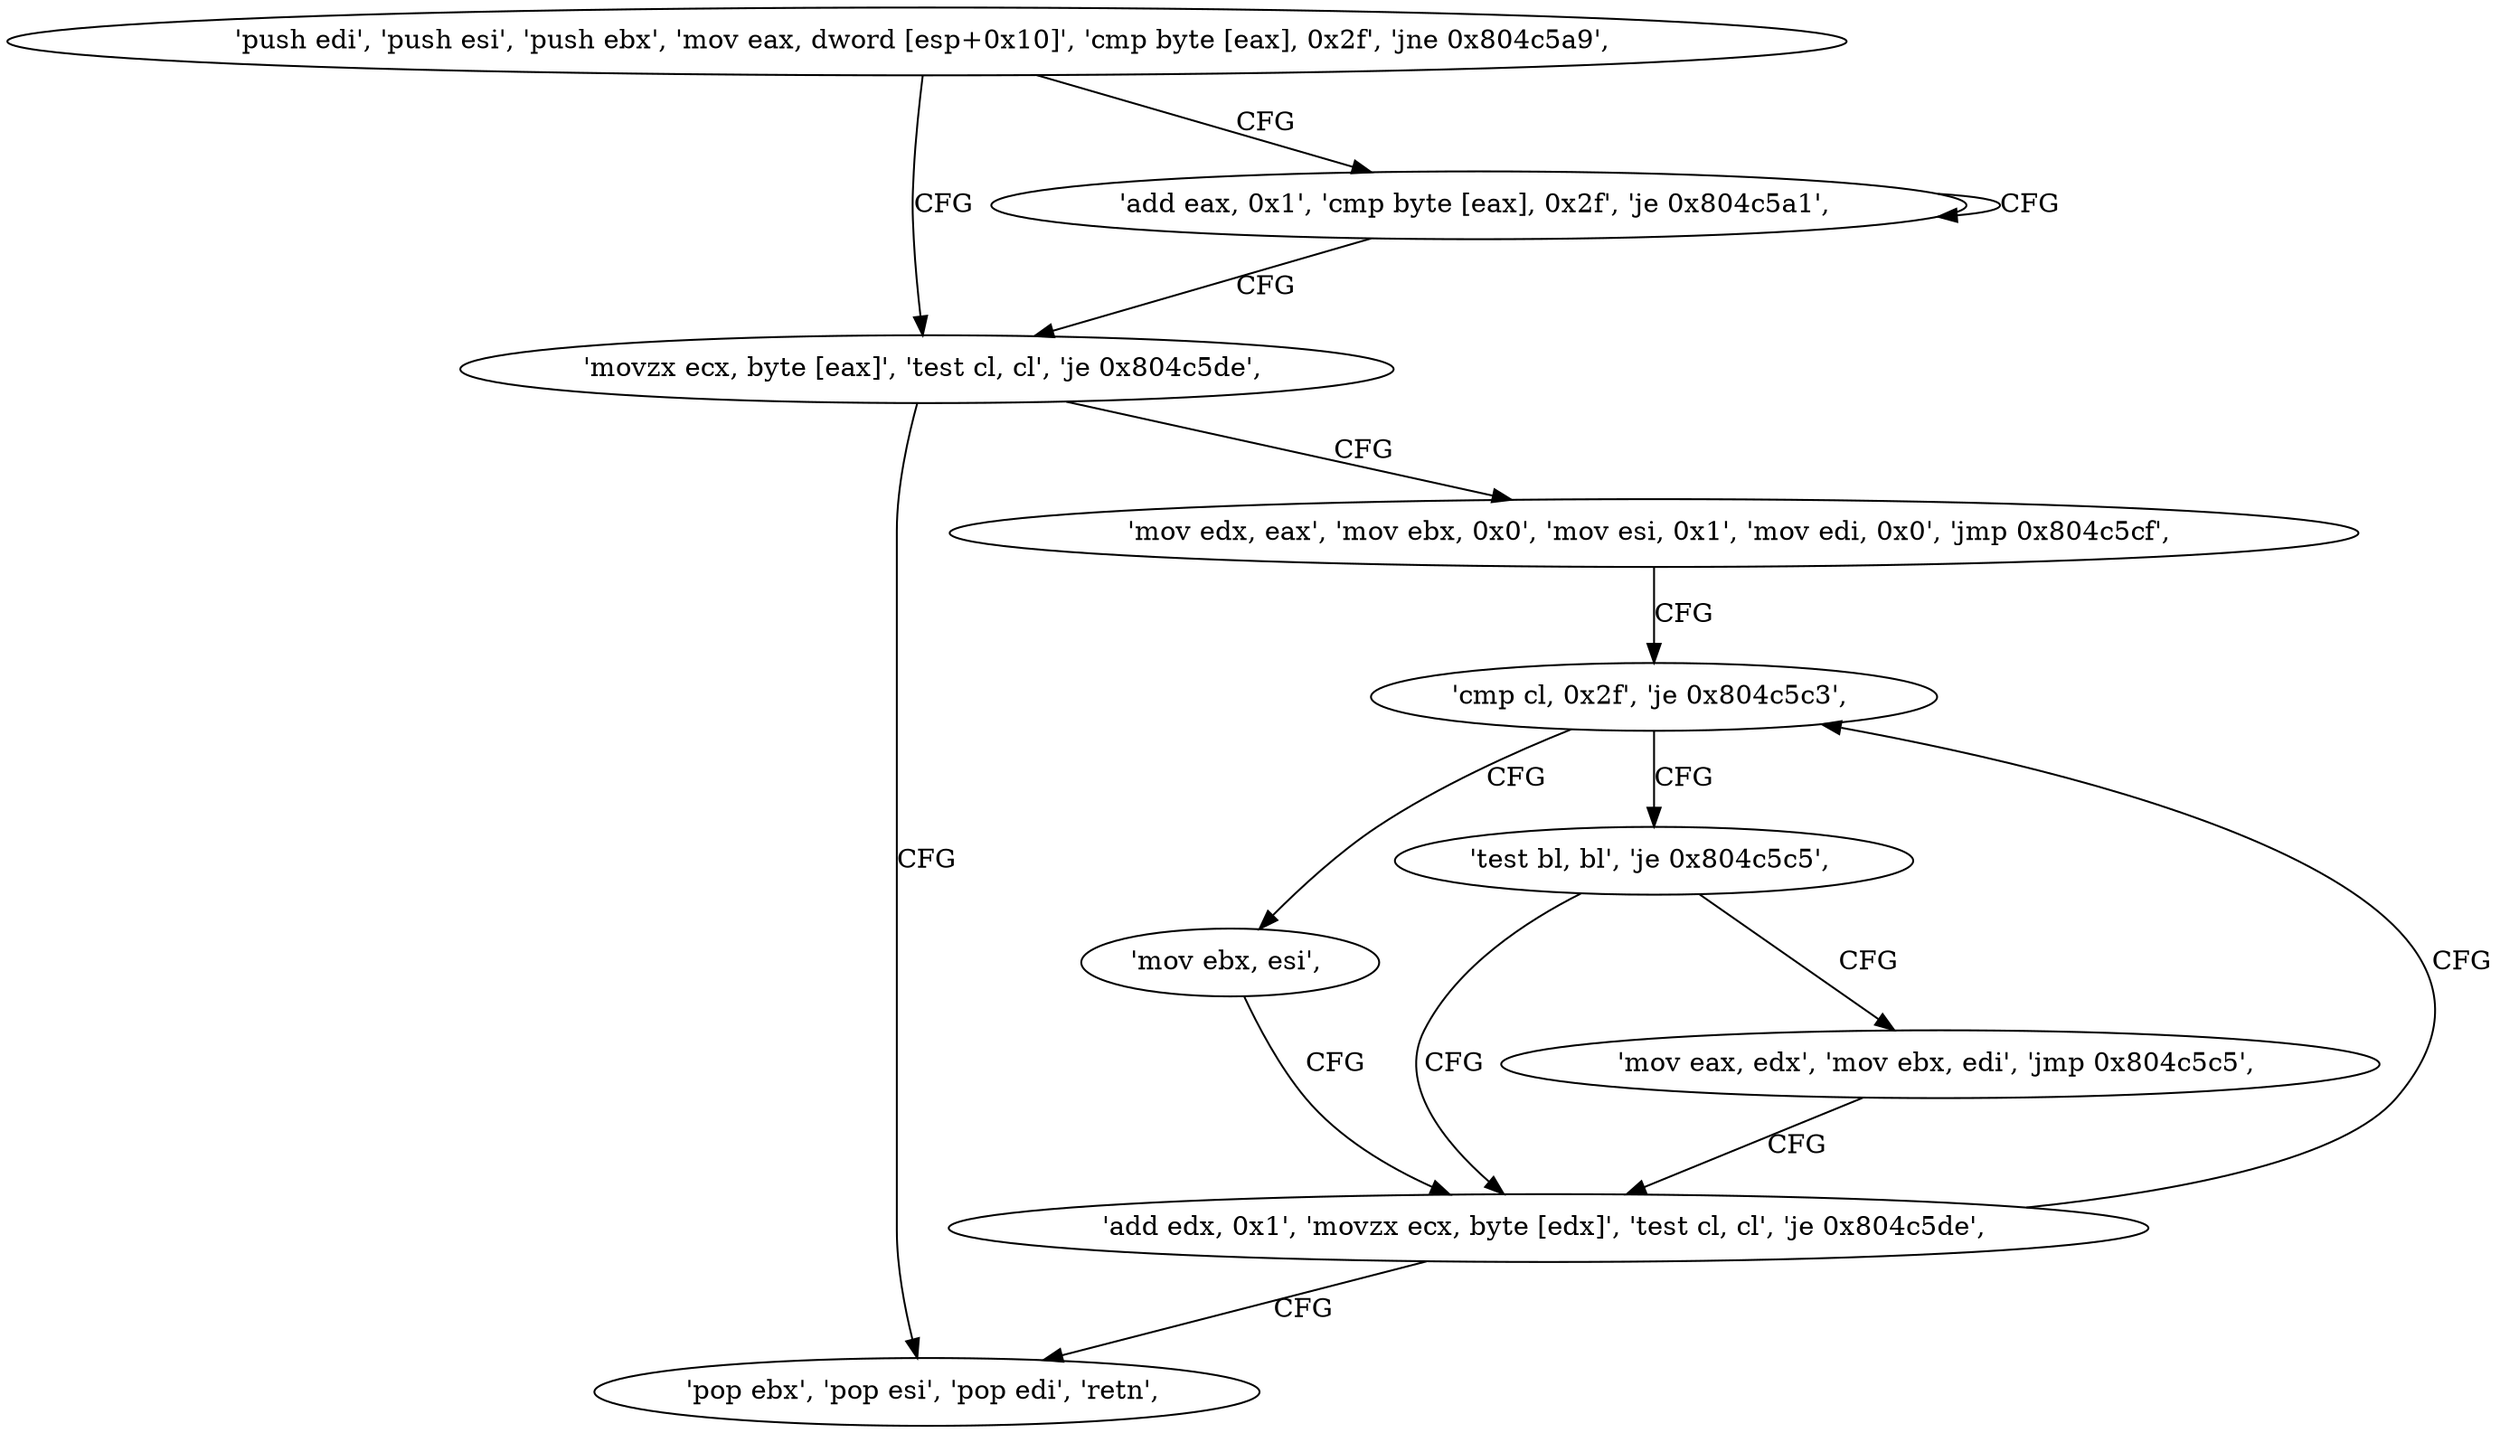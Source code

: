 digraph "func" {
"134530453" [label = "'push edi', 'push esi', 'push ebx', 'mov eax, dword [esp+0x10]', 'cmp byte [eax], 0x2f', 'jne 0x804c5a9', " ]
"134530473" [label = "'movzx ecx, byte [eax]', 'test cl, cl', 'je 0x804c5de', " ]
"134530465" [label = "'add eax, 0x1', 'cmp byte [eax], 0x2f', 'je 0x804c5a1', " ]
"134530526" [label = "'pop ebx', 'pop esi', 'pop edi', 'retn', " ]
"134530480" [label = "'mov edx, eax', 'mov ebx, 0x0', 'mov esi, 0x1', 'mov edi, 0x0', 'jmp 0x804c5cf', " ]
"134530511" [label = "'cmp cl, 0x2f', 'je 0x804c5c3', " ]
"134530499" [label = "'mov ebx, esi', " ]
"134530516" [label = "'test bl, bl', 'je 0x804c5c5', " ]
"134530501" [label = "'add edx, 0x1', 'movzx ecx, byte [edx]', 'test cl, cl', 'je 0x804c5de', " ]
"134530520" [label = "'mov eax, edx', 'mov ebx, edi', 'jmp 0x804c5c5', " ]
"134530453" -> "134530473" [ label = "CFG" ]
"134530453" -> "134530465" [ label = "CFG" ]
"134530473" -> "134530526" [ label = "CFG" ]
"134530473" -> "134530480" [ label = "CFG" ]
"134530465" -> "134530465" [ label = "CFG" ]
"134530465" -> "134530473" [ label = "CFG" ]
"134530480" -> "134530511" [ label = "CFG" ]
"134530511" -> "134530499" [ label = "CFG" ]
"134530511" -> "134530516" [ label = "CFG" ]
"134530499" -> "134530501" [ label = "CFG" ]
"134530516" -> "134530501" [ label = "CFG" ]
"134530516" -> "134530520" [ label = "CFG" ]
"134530501" -> "134530526" [ label = "CFG" ]
"134530501" -> "134530511" [ label = "CFG" ]
"134530520" -> "134530501" [ label = "CFG" ]
}
